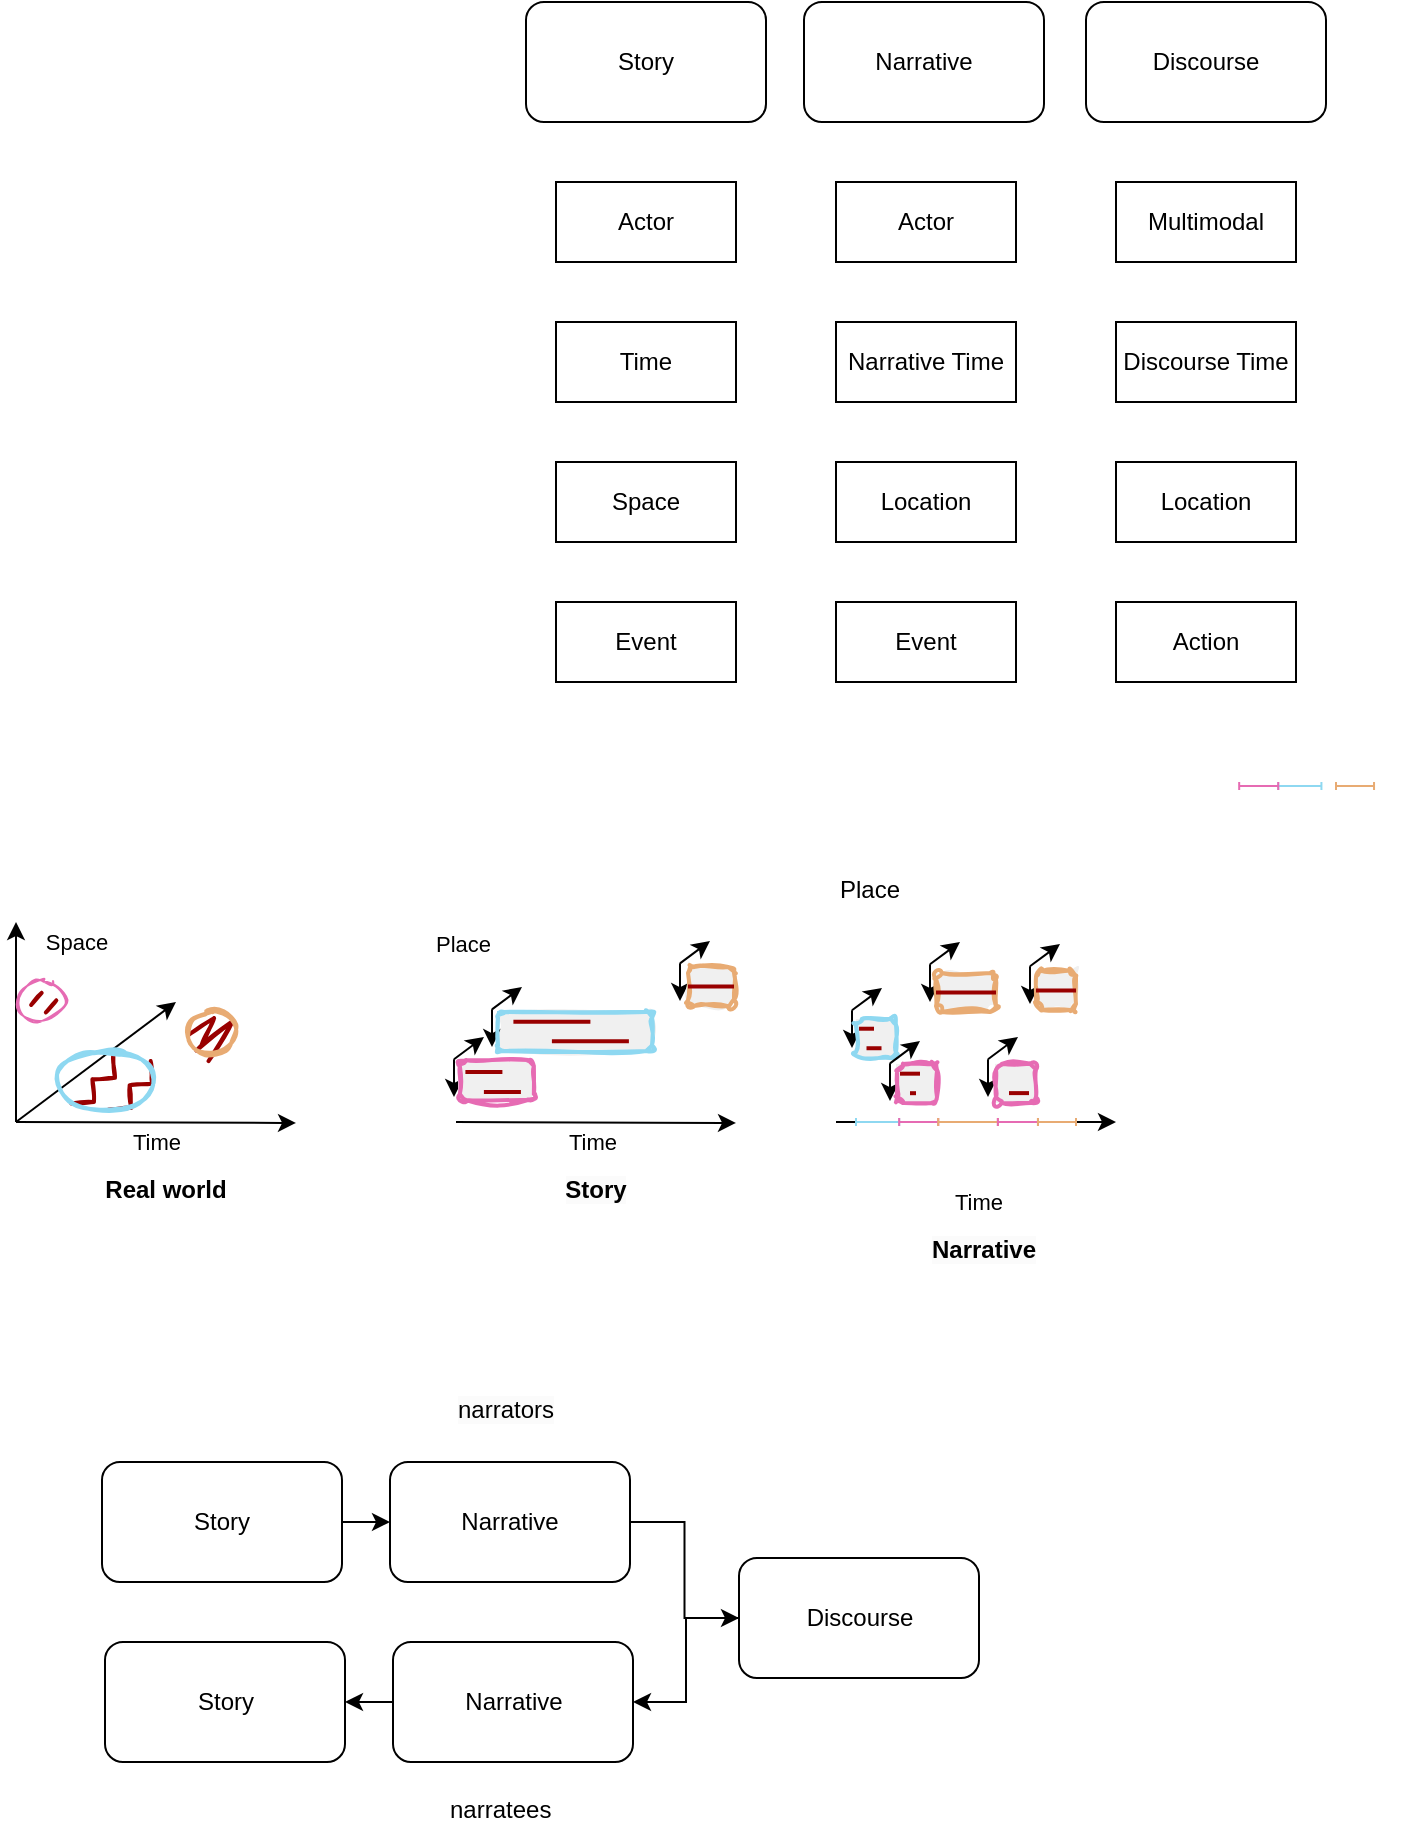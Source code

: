 <mxfile version="21.6.5" type="github">
  <diagram name="第 1 页" id="3gR5G5Qrm7RXvYCktuTw">
    <mxGraphModel dx="1094" dy="673" grid="1" gridSize="10" guides="1" tooltips="1" connect="1" arrows="1" fold="1" page="1" pageScale="1" pageWidth="827" pageHeight="1169" math="0" shadow="0">
      <root>
        <mxCell id="0" />
        <mxCell id="1" parent="0" />
        <mxCell id="_r8pBeAKywHaFit0bB95-111" value="" style="group" vertex="1" connectable="0" parent="1">
          <mxGeometry x="258" y="802.52" width="15" height="30" as="geometry" />
        </mxCell>
        <mxCell id="_r8pBeAKywHaFit0bB95-107" value="" style="edgeStyle=none;orthogonalLoop=1;jettySize=auto;html=1;rounded=0;" edge="1" parent="_r8pBeAKywHaFit0bB95-111">
          <mxGeometry width="80" relative="1" as="geometry">
            <mxPoint y="11.161" as="sourcePoint" />
            <mxPoint y="30" as="targetPoint" />
            <Array as="points" />
          </mxGeometry>
        </mxCell>
        <mxCell id="_r8pBeAKywHaFit0bB95-108" value="" style="endArrow=classic;html=1;rounded=0;" edge="1" parent="_r8pBeAKywHaFit0bB95-111">
          <mxGeometry width="50" height="50" relative="1" as="geometry">
            <mxPoint y="11.161" as="sourcePoint" />
            <mxPoint x="15" as="targetPoint" />
          </mxGeometry>
        </mxCell>
        <mxCell id="_r8pBeAKywHaFit0bB95-112" value="" style="group" vertex="1" connectable="0" parent="1">
          <mxGeometry x="239" y="827.48" width="15" height="30" as="geometry" />
        </mxCell>
        <mxCell id="_r8pBeAKywHaFit0bB95-113" value="" style="edgeStyle=none;orthogonalLoop=1;jettySize=auto;html=1;rounded=0;" edge="1" parent="_r8pBeAKywHaFit0bB95-112">
          <mxGeometry width="80" relative="1" as="geometry">
            <mxPoint y="11.161" as="sourcePoint" />
            <mxPoint y="30" as="targetPoint" />
            <Array as="points" />
          </mxGeometry>
        </mxCell>
        <mxCell id="_r8pBeAKywHaFit0bB95-114" value="" style="endArrow=classic;html=1;rounded=0;" edge="1" parent="_r8pBeAKywHaFit0bB95-112">
          <mxGeometry width="50" height="50" relative="1" as="geometry">
            <mxPoint y="11.161" as="sourcePoint" />
            <mxPoint x="15" as="targetPoint" />
          </mxGeometry>
        </mxCell>
        <mxCell id="_r8pBeAKywHaFit0bB95-1" value="Actor" style="rounded=0;whiteSpace=wrap;html=1;" vertex="1" parent="1">
          <mxGeometry x="430" y="400" width="90" height="40" as="geometry" />
        </mxCell>
        <mxCell id="_r8pBeAKywHaFit0bB95-2" value="Narrative Time" style="rounded=0;whiteSpace=wrap;html=1;" vertex="1" parent="1">
          <mxGeometry x="430" y="470" width="90" height="40" as="geometry" />
        </mxCell>
        <mxCell id="_r8pBeAKywHaFit0bB95-3" value="Location" style="rounded=0;whiteSpace=wrap;html=1;" vertex="1" parent="1">
          <mxGeometry x="430" y="540" width="90" height="40" as="geometry" />
        </mxCell>
        <mxCell id="_r8pBeAKywHaFit0bB95-4" value="Event" style="rounded=0;whiteSpace=wrap;html=1;" vertex="1" parent="1">
          <mxGeometry x="430" y="610" width="90" height="40" as="geometry" />
        </mxCell>
        <mxCell id="_r8pBeAKywHaFit0bB95-5" value="Multimodal" style="rounded=0;whiteSpace=wrap;html=1;" vertex="1" parent="1">
          <mxGeometry x="570" y="400" width="90" height="40" as="geometry" />
        </mxCell>
        <mxCell id="_r8pBeAKywHaFit0bB95-6" value="Discourse Time" style="rounded=0;whiteSpace=wrap;html=1;" vertex="1" parent="1">
          <mxGeometry x="570" y="470" width="90" height="40" as="geometry" />
        </mxCell>
        <mxCell id="_r8pBeAKywHaFit0bB95-7" value="Location" style="rounded=0;whiteSpace=wrap;html=1;" vertex="1" parent="1">
          <mxGeometry x="570" y="540" width="90" height="40" as="geometry" />
        </mxCell>
        <mxCell id="_r8pBeAKywHaFit0bB95-8" value="Action" style="rounded=0;whiteSpace=wrap;html=1;" vertex="1" parent="1">
          <mxGeometry x="570" y="610" width="90" height="40" as="geometry" />
        </mxCell>
        <mxCell id="_r8pBeAKywHaFit0bB95-15" value="Actor" style="rounded=0;whiteSpace=wrap;html=1;" vertex="1" parent="1">
          <mxGeometry x="290" y="400" width="90" height="40" as="geometry" />
        </mxCell>
        <mxCell id="_r8pBeAKywHaFit0bB95-16" value="Time" style="rounded=0;whiteSpace=wrap;html=1;" vertex="1" parent="1">
          <mxGeometry x="290" y="470" width="90" height="40" as="geometry" />
        </mxCell>
        <mxCell id="_r8pBeAKywHaFit0bB95-17" value="Space" style="rounded=0;whiteSpace=wrap;html=1;" vertex="1" parent="1">
          <mxGeometry x="290" y="540" width="90" height="40" as="geometry" />
        </mxCell>
        <mxCell id="_r8pBeAKywHaFit0bB95-18" value="Event" style="rounded=0;whiteSpace=wrap;html=1;" vertex="1" parent="1">
          <mxGeometry x="290" y="610" width="90" height="40" as="geometry" />
        </mxCell>
        <mxCell id="_r8pBeAKywHaFit0bB95-19" value="Story" style="rounded=1;whiteSpace=wrap;html=1;" vertex="1" parent="1">
          <mxGeometry x="275" y="310" width="120" height="60" as="geometry" />
        </mxCell>
        <mxCell id="_r8pBeAKywHaFit0bB95-20" value="Narrative" style="rounded=1;whiteSpace=wrap;html=1;" vertex="1" parent="1">
          <mxGeometry x="414" y="310" width="120" height="60" as="geometry" />
        </mxCell>
        <mxCell id="_r8pBeAKywHaFit0bB95-21" value="Discourse" style="rounded=1;whiteSpace=wrap;html=1;" vertex="1" parent="1">
          <mxGeometry x="555" y="310" width="120" height="60" as="geometry" />
        </mxCell>
        <mxCell id="_r8pBeAKywHaFit0bB95-22" value="" style="edgeStyle=none;orthogonalLoop=1;jettySize=auto;html=1;rounded=0;" edge="1" parent="1">
          <mxGeometry width="80" relative="1" as="geometry">
            <mxPoint x="20" y="870" as="sourcePoint" />
            <mxPoint x="160" y="870.48" as="targetPoint" />
            <Array as="points" />
          </mxGeometry>
        </mxCell>
        <mxCell id="_r8pBeAKywHaFit0bB95-23" value="" style="endArrow=classic;html=1;rounded=0;" edge="1" parent="1">
          <mxGeometry width="50" height="50" relative="1" as="geometry">
            <mxPoint x="20" y="870" as="sourcePoint" />
            <mxPoint x="100" y="810" as="targetPoint" />
          </mxGeometry>
        </mxCell>
        <mxCell id="_r8pBeAKywHaFit0bB95-24" value="" style="endArrow=classic;html=1;rounded=0;" edge="1" parent="1">
          <mxGeometry width="50" height="50" relative="1" as="geometry">
            <mxPoint x="20" y="870" as="sourcePoint" />
            <mxPoint x="20" y="770" as="targetPoint" />
          </mxGeometry>
        </mxCell>
        <mxCell id="_r8pBeAKywHaFit0bB95-27" value="Time" style="edgeLabel;html=1;align=center;verticalAlign=middle;resizable=0;points=[];" vertex="1" connectable="0" parent="_r8pBeAKywHaFit0bB95-24">
          <mxGeometry x="0.059" relative="1" as="geometry">
            <mxPoint x="70" y="63" as="offset" />
          </mxGeometry>
        </mxCell>
        <mxCell id="_r8pBeAKywHaFit0bB95-28" value="Space" style="edgeLabel;html=1;align=center;verticalAlign=middle;resizable=0;points=[];" vertex="1" connectable="0" parent="_r8pBeAKywHaFit0bB95-24">
          <mxGeometry x="0.059" relative="1" as="geometry">
            <mxPoint x="30" y="-37" as="offset" />
          </mxGeometry>
        </mxCell>
        <mxCell id="_r8pBeAKywHaFit0bB95-35" value="Time" style="edgeLabel;html=1;align=center;verticalAlign=middle;resizable=0;points=[];" vertex="1" connectable="0" parent="_r8pBeAKywHaFit0bB95-24">
          <mxGeometry x="0.059" relative="1" as="geometry">
            <mxPoint x="288" y="63" as="offset" />
          </mxGeometry>
        </mxCell>
        <mxCell id="_r8pBeAKywHaFit0bB95-29" value="" style="ellipse;whiteSpace=wrap;html=1;strokeWidth=2;fillWeight=2;hachureGap=8;fillColor=#990000;fillStyle=zigzag;sketch=1;strokeColor=#e8ab73;movable=1;resizable=1;rotatable=1;deletable=1;editable=1;locked=0;connectable=1;" vertex="1" parent="1">
          <mxGeometry x="105" y="815" width="25" height="20" as="geometry" />
        </mxCell>
        <mxCell id="_r8pBeAKywHaFit0bB95-30" value="" style="ellipse;whiteSpace=wrap;html=1;strokeWidth=1;fillWeight=2;hachureGap=8;fillColor=#990000;fillStyle=dashed;sketch=1;strokeColor=#e66bb3;" vertex="1" parent="1">
          <mxGeometry x="20" y="799.52" width="25" height="20" as="geometry" />
        </mxCell>
        <mxCell id="_r8pBeAKywHaFit0bB95-31" value="" style="ellipse;whiteSpace=wrap;html=1;strokeWidth=2;fillWeight=2;hachureGap=8;fillColor=#990000;fillStyle=zigzag-line;sketch=1;strokeColor=#8ed8f1;" vertex="1" parent="1">
          <mxGeometry x="40" y="835" width="50" height="29.52" as="geometry" />
        </mxCell>
        <mxCell id="_r8pBeAKywHaFit0bB95-34" value="" style="edgeStyle=none;orthogonalLoop=1;jettySize=auto;html=1;rounded=0;" edge="1" parent="1">
          <mxGeometry width="80" relative="1" as="geometry">
            <mxPoint x="240" y="870" as="sourcePoint" />
            <mxPoint x="380" y="870.48" as="targetPoint" />
            <Array as="points" />
          </mxGeometry>
        </mxCell>
        <mxCell id="_r8pBeAKywHaFit0bB95-50" value="" style="group;strokeColor=#8ed8f1;" vertex="1" connectable="0" parent="1">
          <mxGeometry x="261" y="815" width="77" height="19.52" as="geometry" />
        </mxCell>
        <mxCell id="_r8pBeAKywHaFit0bB95-51" value="" style="rounded=1;whiteSpace=wrap;html=1;strokeWidth=2;fillWeight=4;hachureGap=8;hachureAngle=45;fillColor=#f0f0f0;fillStyle=solid;glass=0;shadow=0;sketch=1;curveFitting=1;jiggle=2;strokeColor=#8ed8f1;" vertex="1" parent="_r8pBeAKywHaFit0bB95-50">
          <mxGeometry width="77" height="19.52" as="geometry" />
        </mxCell>
        <mxCell id="_r8pBeAKywHaFit0bB95-52" value="" style="line;strokeWidth=2;html=1;fillColor=#990000;strokeColor=#990000;" vertex="1" parent="_r8pBeAKywHaFit0bB95-50">
          <mxGeometry x="7.7" width="38.5" height="9.76" as="geometry" />
        </mxCell>
        <mxCell id="_r8pBeAKywHaFit0bB95-53" value="" style="line;strokeWidth=2;html=1;fillColor=#990000;strokeColor=#990000;" vertex="1" parent="_r8pBeAKywHaFit0bB95-50">
          <mxGeometry x="26.95" y="9.76" width="38.5" height="9.76" as="geometry" />
        </mxCell>
        <mxCell id="_r8pBeAKywHaFit0bB95-59" value="" style="group;fillColor=#f0f0f0;fillStyle=solid;" vertex="1" connectable="0" parent="1">
          <mxGeometry x="241" y="840" width="37" height="20" as="geometry" />
        </mxCell>
        <mxCell id="_r8pBeAKywHaFit0bB95-37" value="" style="rounded=1;whiteSpace=wrap;html=1;strokeWidth=2;fillWeight=4;hachureGap=8;hachureAngle=45;fillColor=none;fillStyle=auto;glass=0;shadow=0;sketch=1;curveFitting=1;jiggle=2;strokeColor=#e66bb3;container=0;" vertex="1" parent="_r8pBeAKywHaFit0bB95-59">
          <mxGeometry x="0.925" y="-1" width="37" height="20.0" as="geometry" />
        </mxCell>
        <mxCell id="_r8pBeAKywHaFit0bB95-38" value="" style="line;strokeWidth=2;html=1;fillColor=#990000;strokeColor=#990000;container=0;" vertex="1" parent="_r8pBeAKywHaFit0bB95-59">
          <mxGeometry x="3.7" width="18.5" height="10.0" as="geometry" />
        </mxCell>
        <mxCell id="_r8pBeAKywHaFit0bB95-39" value="" style="line;strokeWidth=2;html=1;fillColor=#990000;strokeColor=#990000;container=0;" vertex="1" parent="_r8pBeAKywHaFit0bB95-59">
          <mxGeometry x="12.95" y="10" width="18.5" height="10.0" as="geometry" />
        </mxCell>
        <mxCell id="_r8pBeAKywHaFit0bB95-76" value="Time" style="edgeLabel;html=1;align=center;verticalAlign=middle;resizable=0;points=[];" vertex="1" connectable="0" parent="1">
          <mxGeometry x="500.5" y="909.997" as="geometry" />
        </mxCell>
        <mxCell id="_r8pBeAKywHaFit0bB95-77" value="" style="edgeStyle=none;orthogonalLoop=1;jettySize=auto;html=1;rounded=0;" edge="1" parent="1">
          <mxGeometry width="80" relative="1" as="geometry">
            <mxPoint x="430" y="870" as="sourcePoint" />
            <mxPoint x="570" y="870" as="targetPoint" />
            <Array as="points" />
          </mxGeometry>
        </mxCell>
        <mxCell id="_r8pBeAKywHaFit0bB95-90" value="&lt;span style=&quot;color: rgb(0, 0, 0); font-family: Helvetica; font-size: 12px; font-style: normal; font-variant-ligatures: normal; font-variant-caps: normal; letter-spacing: normal; orphans: 2; text-indent: 0px; text-transform: none; widows: 2; word-spacing: 0px; -webkit-text-stroke-width: 0px; background-color: rgb(251, 251, 251); text-decoration-thickness: initial; text-decoration-style: initial; text-decoration-color: initial; float: none; display: inline !important;&quot;&gt;Story&lt;/span&gt;" style="text;whiteSpace=wrap;html=1;fontStyle=1;align=center;" vertex="1" parent="1">
          <mxGeometry x="280" y="890" width="60" height="30" as="geometry" />
        </mxCell>
        <mxCell id="_r8pBeAKywHaFit0bB95-91" value="&lt;div style=&quot;&quot;&gt;Real world&lt;/div&gt;" style="text;whiteSpace=wrap;html=1;fontStyle=1;align=center;" vertex="1" parent="1">
          <mxGeometry x="60" y="890" width="70" height="30" as="geometry" />
        </mxCell>
        <mxCell id="_r8pBeAKywHaFit0bB95-92" value="&lt;span style=&quot;color: rgb(0, 0, 0); font-family: Helvetica; font-size: 12px; font-style: normal; font-variant-ligatures: normal; font-variant-caps: normal; letter-spacing: normal; orphans: 2; text-indent: 0px; text-transform: none; widows: 2; word-spacing: 0px; -webkit-text-stroke-width: 0px; background-color: rgb(251, 251, 251); text-decoration-thickness: initial; text-decoration-style: initial; text-decoration-color: initial; float: none; display: inline !important;&quot;&gt;Narrative&lt;/span&gt;" style="text;whiteSpace=wrap;html=1;fontStyle=1;align=center;" vertex="1" parent="1">
          <mxGeometry x="474" y="920.14" width="60" height="30" as="geometry" />
        </mxCell>
        <mxCell id="_r8pBeAKywHaFit0bB95-115" value="" style="group" vertex="1" connectable="0" parent="1">
          <mxGeometry x="352" y="779.52" width="15" height="30" as="geometry" />
        </mxCell>
        <mxCell id="_r8pBeAKywHaFit0bB95-116" value="" style="edgeStyle=none;orthogonalLoop=1;jettySize=auto;html=1;rounded=0;" edge="1" parent="_r8pBeAKywHaFit0bB95-115">
          <mxGeometry width="80" relative="1" as="geometry">
            <mxPoint y="11.161" as="sourcePoint" />
            <mxPoint y="30" as="targetPoint" />
            <Array as="points" />
          </mxGeometry>
        </mxCell>
        <mxCell id="_r8pBeAKywHaFit0bB95-117" value="" style="endArrow=classic;html=1;rounded=0;" edge="1" parent="_r8pBeAKywHaFit0bB95-115">
          <mxGeometry width="50" height="50" relative="1" as="geometry">
            <mxPoint y="11.161" as="sourcePoint" />
            <mxPoint x="15" as="targetPoint" />
          </mxGeometry>
        </mxCell>
        <mxCell id="_r8pBeAKywHaFit0bB95-55" value="" style="rounded=1;whiteSpace=wrap;html=1;strokeWidth=2;fillWeight=4;hachureGap=8;hachureAngle=45;fillColor=#f0f0f0;fillStyle=solid;glass=0;shadow=0;sketch=1;curveFitting=1;jiggle=2;strokeColor=#e8ab73;" vertex="1" parent="1">
          <mxGeometry x="356" y="792.52" width="23" height="19.52" as="geometry" />
        </mxCell>
        <mxCell id="_r8pBeAKywHaFit0bB95-56" value="" style="line;strokeWidth=2;html=1;fillColor=#990000;strokeColor=#990000;" vertex="1" parent="1">
          <mxGeometry x="356" y="797.4" width="23" height="9.76" as="geometry" />
        </mxCell>
        <mxCell id="_r8pBeAKywHaFit0bB95-203" value="&lt;span style=&quot;color: rgb(0, 0, 0); font-family: Helvetica; font-size: 11px; font-style: normal; font-variant-ligatures: normal; font-variant-caps: normal; font-weight: 400; letter-spacing: normal; orphans: 2; text-align: center; text-indent: 0px; text-transform: none; widows: 2; word-spacing: 0px; -webkit-text-stroke-width: 0px; background-color: rgb(255, 255, 255); text-decoration-thickness: initial; text-decoration-style: initial; text-decoration-color: initial; float: none; display: inline !important;&quot;&gt;Place&lt;/span&gt;" style="text;whiteSpace=wrap;html=1;" vertex="1" parent="1">
          <mxGeometry x="228" y="766.52" width="40" height="30" as="geometry" />
        </mxCell>
        <mxCell id="_r8pBeAKywHaFit0bB95-205" value="Place" style="text;whiteSpace=wrap;html=1;" vertex="1" parent="1">
          <mxGeometry x="430" y="740" width="38" height="20.24" as="geometry" />
        </mxCell>
        <mxCell id="_r8pBeAKywHaFit0bB95-208" value="" style="group" vertex="1" connectable="0" parent="1">
          <mxGeometry x="438" y="803" width="22" height="35.0" as="geometry" />
        </mxCell>
        <mxCell id="_r8pBeAKywHaFit0bB95-198" value="" style="edgeStyle=none;orthogonalLoop=1;jettySize=auto;html=1;rounded=0;" edge="1" parent="_r8pBeAKywHaFit0bB95-208">
          <mxGeometry width="80" relative="1" as="geometry">
            <mxPoint y="11.161" as="sourcePoint" />
            <mxPoint y="30" as="targetPoint" />
            <Array as="points" />
          </mxGeometry>
        </mxCell>
        <mxCell id="_r8pBeAKywHaFit0bB95-78" value="" style="group;strokeColor=none;fillColor=#f0f0f0;fillStyle=solid;" vertex="1" connectable="0" parent="_r8pBeAKywHaFit0bB95-208">
          <mxGeometry x="2" y="15.48" width="20" height="19.52" as="geometry" />
        </mxCell>
        <mxCell id="_r8pBeAKywHaFit0bB95-207" value="" style="group" vertex="1" connectable="0" parent="_r8pBeAKywHaFit0bB95-78">
          <mxGeometry width="20" height="19.52" as="geometry" />
        </mxCell>
        <mxCell id="_r8pBeAKywHaFit0bB95-79" value="" style="rounded=1;whiteSpace=wrap;html=1;strokeWidth=2;fillWeight=4;hachureGap=8;hachureAngle=45;fillColor=none;fillStyle=auto;glass=0;shadow=0;sketch=1;curveFitting=1;jiggle=2;strokeColor=#8ed8f1;" vertex="1" parent="_r8pBeAKywHaFit0bB95-207">
          <mxGeometry width="20" height="19.52" as="geometry" />
        </mxCell>
        <mxCell id="_r8pBeAKywHaFit0bB95-80" value="" style="line;strokeWidth=2;html=1;fillColor=#990000;strokeColor=#990000;" vertex="1" parent="_r8pBeAKywHaFit0bB95-207">
          <mxGeometry x="1.5" width="7.5" height="9.76" as="geometry" />
        </mxCell>
        <mxCell id="_r8pBeAKywHaFit0bB95-81" value="" style="line;strokeWidth=2;html=1;fillColor=#990000;strokeColor=#990000;" vertex="1" parent="_r8pBeAKywHaFit0bB95-207">
          <mxGeometry x="5.25" y="9.76" width="7.5" height="9.76" as="geometry" />
        </mxCell>
        <mxCell id="_r8pBeAKywHaFit0bB95-199" value="" style="endArrow=classic;html=1;rounded=0;" edge="1" parent="_r8pBeAKywHaFit0bB95-208">
          <mxGeometry width="50" height="50" relative="1" as="geometry">
            <mxPoint y="11.161" as="sourcePoint" />
            <mxPoint x="15" as="targetPoint" />
          </mxGeometry>
        </mxCell>
        <mxCell id="_r8pBeAKywHaFit0bB95-210" value="" style="group" vertex="1" connectable="0" parent="1">
          <mxGeometry x="477" y="780" width="33" height="35" as="geometry" />
        </mxCell>
        <mxCell id="_r8pBeAKywHaFit0bB95-121" value="" style="group" vertex="1" connectable="0" parent="_r8pBeAKywHaFit0bB95-210">
          <mxGeometry width="15" height="30" as="geometry" />
        </mxCell>
        <mxCell id="_r8pBeAKywHaFit0bB95-122" value="" style="edgeStyle=none;orthogonalLoop=1;jettySize=auto;html=1;rounded=0;" edge="1" parent="_r8pBeAKywHaFit0bB95-121">
          <mxGeometry width="80" relative="1" as="geometry">
            <mxPoint y="11.161" as="sourcePoint" />
            <mxPoint y="30" as="targetPoint" />
            <Array as="points" />
          </mxGeometry>
        </mxCell>
        <mxCell id="_r8pBeAKywHaFit0bB95-123" value="" style="endArrow=classic;html=1;rounded=0;" edge="1" parent="_r8pBeAKywHaFit0bB95-121">
          <mxGeometry width="50" height="50" relative="1" as="geometry">
            <mxPoint y="11.161" as="sourcePoint" />
            <mxPoint x="15" as="targetPoint" />
          </mxGeometry>
        </mxCell>
        <mxCell id="_r8pBeAKywHaFit0bB95-83" value="" style="rounded=1;whiteSpace=wrap;html=1;strokeWidth=2;fillWeight=4;hachureGap=8;hachureAngle=45;fillColor=#f0f0f0;fillStyle=solid;glass=0;shadow=0;sketch=1;curveFitting=1;jiggle=2;strokeColor=#e8ab73;" vertex="1" parent="_r8pBeAKywHaFit0bB95-210">
          <mxGeometry x="3" y="15.48" width="30" height="19.52" as="geometry" />
        </mxCell>
        <mxCell id="_r8pBeAKywHaFit0bB95-84" value="" style="line;strokeWidth=2;html=1;fillColor=#990000;strokeColor=#990000;" vertex="1" parent="_r8pBeAKywHaFit0bB95-210">
          <mxGeometry x="3" y="20.36" width="30" height="9.76" as="geometry" />
        </mxCell>
        <mxCell id="_r8pBeAKywHaFit0bB95-211" value="" style="group" vertex="1" connectable="0" parent="1">
          <mxGeometry x="508.5" y="827.48" width="21" height="32.96" as="geometry" />
        </mxCell>
        <mxCell id="_r8pBeAKywHaFit0bB95-124" value="" style="group" vertex="1" connectable="0" parent="_r8pBeAKywHaFit0bB95-211">
          <mxGeometry x="-2.5" width="15" height="30" as="geometry" />
        </mxCell>
        <mxCell id="_r8pBeAKywHaFit0bB95-125" value="" style="edgeStyle=none;orthogonalLoop=1;jettySize=auto;html=1;rounded=0;" edge="1" parent="_r8pBeAKywHaFit0bB95-124">
          <mxGeometry width="80" relative="1" as="geometry">
            <mxPoint y="11.161" as="sourcePoint" />
            <mxPoint y="30" as="targetPoint" />
            <Array as="points" />
          </mxGeometry>
        </mxCell>
        <mxCell id="_r8pBeAKywHaFit0bB95-126" value="" style="endArrow=classic;html=1;rounded=0;" edge="1" parent="_r8pBeAKywHaFit0bB95-124">
          <mxGeometry width="50" height="50" relative="1" as="geometry">
            <mxPoint y="11.161" as="sourcePoint" />
            <mxPoint x="15" as="targetPoint" />
          </mxGeometry>
        </mxCell>
        <mxCell id="_r8pBeAKywHaFit0bB95-192" value="" style="group;fillColor=#f0f0f0;fillStyle=solid;" vertex="1" connectable="0" parent="_r8pBeAKywHaFit0bB95-211">
          <mxGeometry x="1" y="13.44" width="20" height="19.52" as="geometry" />
        </mxCell>
        <mxCell id="_r8pBeAKywHaFit0bB95-193" value="" style="rounded=1;whiteSpace=wrap;html=1;strokeWidth=2;fillWeight=4;hachureGap=8;hachureAngle=45;fillColor=none;fillStyle=auto;glass=0;shadow=0;sketch=1;curveFitting=1;jiggle=2;strokeColor=#e66bb3;container=0;" vertex="1" parent="_r8pBeAKywHaFit0bB95-192">
          <mxGeometry x="0.5" width="20" height="19.52" as="geometry" />
        </mxCell>
        <mxCell id="_r8pBeAKywHaFit0bB95-195" value="" style="line;strokeWidth=2;html=1;fillColor=#990000;strokeColor=#990000;container=0;" vertex="1" parent="_r8pBeAKywHaFit0bB95-192">
          <mxGeometry x="7" y="9.76" width="10" height="9.76" as="geometry" />
        </mxCell>
        <mxCell id="_r8pBeAKywHaFit0bB95-212" value="" style="group" vertex="1" connectable="0" parent="1">
          <mxGeometry x="527" y="781" width="23" height="32.96" as="geometry" />
        </mxCell>
        <mxCell id="_r8pBeAKywHaFit0bB95-200" value="" style="group" vertex="1" connectable="0" parent="_r8pBeAKywHaFit0bB95-212">
          <mxGeometry width="15" height="30" as="geometry" />
        </mxCell>
        <mxCell id="_r8pBeAKywHaFit0bB95-201" value="" style="edgeStyle=none;orthogonalLoop=1;jettySize=auto;html=1;rounded=0;" edge="1" parent="_r8pBeAKywHaFit0bB95-200">
          <mxGeometry width="80" relative="1" as="geometry">
            <mxPoint y="11.161" as="sourcePoint" />
            <mxPoint y="30" as="targetPoint" />
            <Array as="points" />
          </mxGeometry>
        </mxCell>
        <mxCell id="_r8pBeAKywHaFit0bB95-202" value="" style="endArrow=classic;html=1;rounded=0;" edge="1" parent="_r8pBeAKywHaFit0bB95-200">
          <mxGeometry width="50" height="50" relative="1" as="geometry">
            <mxPoint y="11.161" as="sourcePoint" />
            <mxPoint x="15" as="targetPoint" />
          </mxGeometry>
        </mxCell>
        <mxCell id="_r8pBeAKywHaFit0bB95-180" value="" style="rounded=1;whiteSpace=wrap;html=1;strokeWidth=2;fillWeight=4;hachureGap=8;hachureAngle=45;fillColor=#f0f0f0;fillStyle=solid;glass=0;shadow=0;sketch=1;curveFitting=1;jiggle=2;strokeColor=#e8ab73;" vertex="1" parent="_r8pBeAKywHaFit0bB95-212">
          <mxGeometry x="3" y="13.44" width="20" height="19.52" as="geometry" />
        </mxCell>
        <mxCell id="_r8pBeAKywHaFit0bB95-181" value="" style="line;strokeWidth=2;html=1;fillColor=#990000;strokeColor=#990000;" vertex="1" parent="_r8pBeAKywHaFit0bB95-212">
          <mxGeometry x="3" y="18.32" width="20" height="9.76" as="geometry" />
        </mxCell>
        <mxCell id="_r8pBeAKywHaFit0bB95-215" value="" style="group" vertex="1" connectable="0" parent="1">
          <mxGeometry x="457" y="825.48" width="23" height="35" as="geometry" />
        </mxCell>
        <mxCell id="_r8pBeAKywHaFit0bB95-118" value="" style="group" vertex="1" connectable="0" parent="_r8pBeAKywHaFit0bB95-215">
          <mxGeometry y="4.04" width="15" height="30" as="geometry" />
        </mxCell>
        <mxCell id="_r8pBeAKywHaFit0bB95-209" value="" style="group" vertex="1" connectable="0" parent="_r8pBeAKywHaFit0bB95-118">
          <mxGeometry width="15" height="30" as="geometry" />
        </mxCell>
        <mxCell id="_r8pBeAKywHaFit0bB95-119" value="" style="edgeStyle=none;orthogonalLoop=1;jettySize=auto;html=1;rounded=0;" edge="1" parent="_r8pBeAKywHaFit0bB95-209">
          <mxGeometry width="80" relative="1" as="geometry">
            <mxPoint y="11.161" as="sourcePoint" />
            <mxPoint y="30" as="targetPoint" />
            <Array as="points" />
          </mxGeometry>
        </mxCell>
        <mxCell id="_r8pBeAKywHaFit0bB95-120" value="" style="endArrow=classic;html=1;rounded=0;" edge="1" parent="_r8pBeAKywHaFit0bB95-209">
          <mxGeometry width="50" height="50" relative="1" as="geometry">
            <mxPoint y="11.161" as="sourcePoint" />
            <mxPoint x="15" as="targetPoint" />
          </mxGeometry>
        </mxCell>
        <mxCell id="_r8pBeAKywHaFit0bB95-85" value="" style="group;fillColor=#f0f0f0;fillStyle=solid;" vertex="1" connectable="0" parent="_r8pBeAKywHaFit0bB95-215">
          <mxGeometry x="3" y="15.48" width="20" height="19.52" as="geometry" />
        </mxCell>
        <mxCell id="_r8pBeAKywHaFit0bB95-86" value="" style="rounded=1;whiteSpace=wrap;html=1;strokeWidth=2;fillWeight=4;hachureGap=8;hachureAngle=45;fillColor=none;fillStyle=auto;glass=0;shadow=0;sketch=1;curveFitting=1;jiggle=2;strokeColor=#e66bb3;container=0;" vertex="1" parent="_r8pBeAKywHaFit0bB95-85">
          <mxGeometry x="0.5" width="20" height="19.52" as="geometry" />
        </mxCell>
        <mxCell id="_r8pBeAKywHaFit0bB95-87" value="" style="line;strokeWidth=2;html=1;fillColor=#990000;strokeColor=#990000;container=0;" vertex="1" parent="_r8pBeAKywHaFit0bB95-85">
          <mxGeometry x="2" width="10" height="9.76" as="geometry" />
        </mxCell>
        <mxCell id="_r8pBeAKywHaFit0bB95-88" value="" style="line;strokeWidth=2;html=1;fillColor=#990000;strokeColor=#990000;container=0;" vertex="1" parent="_r8pBeAKywHaFit0bB95-85">
          <mxGeometry x="7" y="9.76" width="3" height="9.76" as="geometry" />
        </mxCell>
        <mxCell id="_r8pBeAKywHaFit0bB95-222" value="" style="edgeStyle=none;orthogonalLoop=1;jettySize=auto;html=1;rounded=0;" edge="1" parent="1">
          <mxGeometry width="80" relative="1" as="geometry">
            <mxPoint x="440" y="860" as="sourcePoint" />
            <mxPoint x="440.5" y="860.025" as="targetPoint" />
            <Array as="points" />
          </mxGeometry>
        </mxCell>
        <mxCell id="_r8pBeAKywHaFit0bB95-243" value="" style="group" vertex="1" connectable="0" parent="1">
          <mxGeometry x="440" y="868" width="110" height="4" as="geometry" />
        </mxCell>
        <mxCell id="_r8pBeAKywHaFit0bB95-237" value="" style="shape=crossbar;whiteSpace=wrap;html=1;rounded=1;strokeColor=#8ed8f1;" vertex="1" parent="_r8pBeAKywHaFit0bB95-243">
          <mxGeometry width="21.589" height="4" as="geometry" />
        </mxCell>
        <mxCell id="_r8pBeAKywHaFit0bB95-238" value="" style="shape=crossbar;whiteSpace=wrap;html=1;rounded=1;strokeColor=#e66bb3;" vertex="1" parent="_r8pBeAKywHaFit0bB95-243">
          <mxGeometry x="21.589" width="19.533" height="4" as="geometry" />
        </mxCell>
        <mxCell id="_r8pBeAKywHaFit0bB95-240" value="" style="shape=crossbar;whiteSpace=wrap;html=1;rounded=1;strokeColor=#e8ab73;" vertex="1" parent="_r8pBeAKywHaFit0bB95-243">
          <mxGeometry x="41.121" width="29.813" height="4" as="geometry" />
        </mxCell>
        <mxCell id="_r8pBeAKywHaFit0bB95-242" value="" style="shape=crossbar;whiteSpace=wrap;html=1;rounded=1;strokeColor=#e66bb3;" vertex="1" parent="_r8pBeAKywHaFit0bB95-243">
          <mxGeometry x="70.935" width="20.047" height="4" as="geometry" />
        </mxCell>
        <mxCell id="_r8pBeAKywHaFit0bB95-241" value="" style="shape=crossbar;whiteSpace=wrap;html=1;rounded=1;strokeColor=#e8ab73;" vertex="1" parent="_r8pBeAKywHaFit0bB95-243">
          <mxGeometry x="90.981" width="19.019" height="4" as="geometry" />
        </mxCell>
        <mxCell id="_r8pBeAKywHaFit0bB95-245" value="" style="group" vertex="1" connectable="0" parent="1">
          <mxGeometry x="610" y="700" width="110" height="4" as="geometry" />
        </mxCell>
        <mxCell id="_r8pBeAKywHaFit0bB95-246" value="" style="shape=crossbar;whiteSpace=wrap;html=1;rounded=1;strokeColor=#8ed8f1;" vertex="1" parent="_r8pBeAKywHaFit0bB95-245">
          <mxGeometry x="41.12" width="21.589" height="4" as="geometry" />
        </mxCell>
        <mxCell id="_r8pBeAKywHaFit0bB95-247" value="" style="shape=crossbar;whiteSpace=wrap;html=1;rounded=1;strokeColor=#e66bb3;" vertex="1" parent="_r8pBeAKywHaFit0bB95-245">
          <mxGeometry x="21.589" width="19.533" height="4" as="geometry" />
        </mxCell>
        <mxCell id="_r8pBeAKywHaFit0bB95-250" value="" style="shape=crossbar;whiteSpace=wrap;html=1;rounded=1;strokeColor=#e8ab73;" vertex="1" parent="_r8pBeAKywHaFit0bB95-245">
          <mxGeometry x="70.001" width="19.019" height="4" as="geometry" />
        </mxCell>
        <mxCell id="_r8pBeAKywHaFit0bB95-267" value="" style="edgeStyle=orthogonalEdgeStyle;rounded=0;orthogonalLoop=1;jettySize=auto;html=1;" edge="1" parent="1" source="_r8pBeAKywHaFit0bB95-253" target="_r8pBeAKywHaFit0bB95-254">
          <mxGeometry relative="1" as="geometry" />
        </mxCell>
        <mxCell id="_r8pBeAKywHaFit0bB95-253" value="Narrative" style="rounded=1;whiteSpace=wrap;html=1;" vertex="1" parent="1">
          <mxGeometry x="207" y="1040" width="120" height="60" as="geometry" />
        </mxCell>
        <mxCell id="_r8pBeAKywHaFit0bB95-268" value="" style="edgeStyle=orthogonalEdgeStyle;rounded=0;orthogonalLoop=1;jettySize=auto;html=1;entryX=1;entryY=0.5;entryDx=0;entryDy=0;" edge="1" parent="1" source="_r8pBeAKywHaFit0bB95-254" target="_r8pBeAKywHaFit0bB95-261">
          <mxGeometry relative="1" as="geometry" />
        </mxCell>
        <mxCell id="_r8pBeAKywHaFit0bB95-254" value="Discourse" style="rounded=1;whiteSpace=wrap;html=1;" vertex="1" parent="1">
          <mxGeometry x="381.5" y="1088" width="120" height="60" as="geometry" />
        </mxCell>
        <mxCell id="_r8pBeAKywHaFit0bB95-257" value="&lt;span style=&quot;color: rgb(0, 0, 0); font-family: Helvetica; font-size: 12px; font-style: normal; font-variant-ligatures: normal; font-variant-caps: normal; font-weight: 400; letter-spacing: normal; orphans: 2; text-align: left; text-indent: 0px; text-transform: none; widows: 2; word-spacing: 0px; -webkit-text-stroke-width: 0px; background-color: rgb(251, 251, 251); text-decoration-thickness: initial; text-decoration-style: initial; text-decoration-color: initial; float: none; display: inline !important;&quot;&gt;narrators&lt;/span&gt;" style="text;whiteSpace=wrap;html=1;" vertex="1" parent="1">
          <mxGeometry x="239" y="1000" width="61" height="30" as="geometry" />
        </mxCell>
        <mxCell id="_r8pBeAKywHaFit0bB95-259" value="" style="edgeStyle=orthogonalEdgeStyle;rounded=0;orthogonalLoop=1;jettySize=auto;html=1;" edge="1" parent="1" source="_r8pBeAKywHaFit0bB95-258" target="_r8pBeAKywHaFit0bB95-253">
          <mxGeometry relative="1" as="geometry" />
        </mxCell>
        <mxCell id="_r8pBeAKywHaFit0bB95-258" value="Story" style="rounded=1;whiteSpace=wrap;html=1;" vertex="1" parent="1">
          <mxGeometry x="63" y="1040" width="120" height="60" as="geometry" />
        </mxCell>
        <mxCell id="_r8pBeAKywHaFit0bB95-266" value="" style="edgeStyle=orthogonalEdgeStyle;rounded=0;orthogonalLoop=1;jettySize=auto;html=1;" edge="1" parent="1" source="_r8pBeAKywHaFit0bB95-261" target="_r8pBeAKywHaFit0bB95-264">
          <mxGeometry relative="1" as="geometry" />
        </mxCell>
        <mxCell id="_r8pBeAKywHaFit0bB95-261" value="Narrative" style="rounded=1;whiteSpace=wrap;html=1;" vertex="1" parent="1">
          <mxGeometry x="208.5" y="1130" width="120" height="60" as="geometry" />
        </mxCell>
        <mxCell id="_r8pBeAKywHaFit0bB95-264" value="Story" style="rounded=1;whiteSpace=wrap;html=1;" vertex="1" parent="1">
          <mxGeometry x="64.5" y="1130" width="120" height="60" as="geometry" />
        </mxCell>
        <mxCell id="_r8pBeAKywHaFit0bB95-265" value="narratees" style="text;whiteSpace=wrap;html=1;" vertex="1" parent="1">
          <mxGeometry x="235" y="1200" width="61" height="30" as="geometry" />
        </mxCell>
      </root>
    </mxGraphModel>
  </diagram>
</mxfile>
